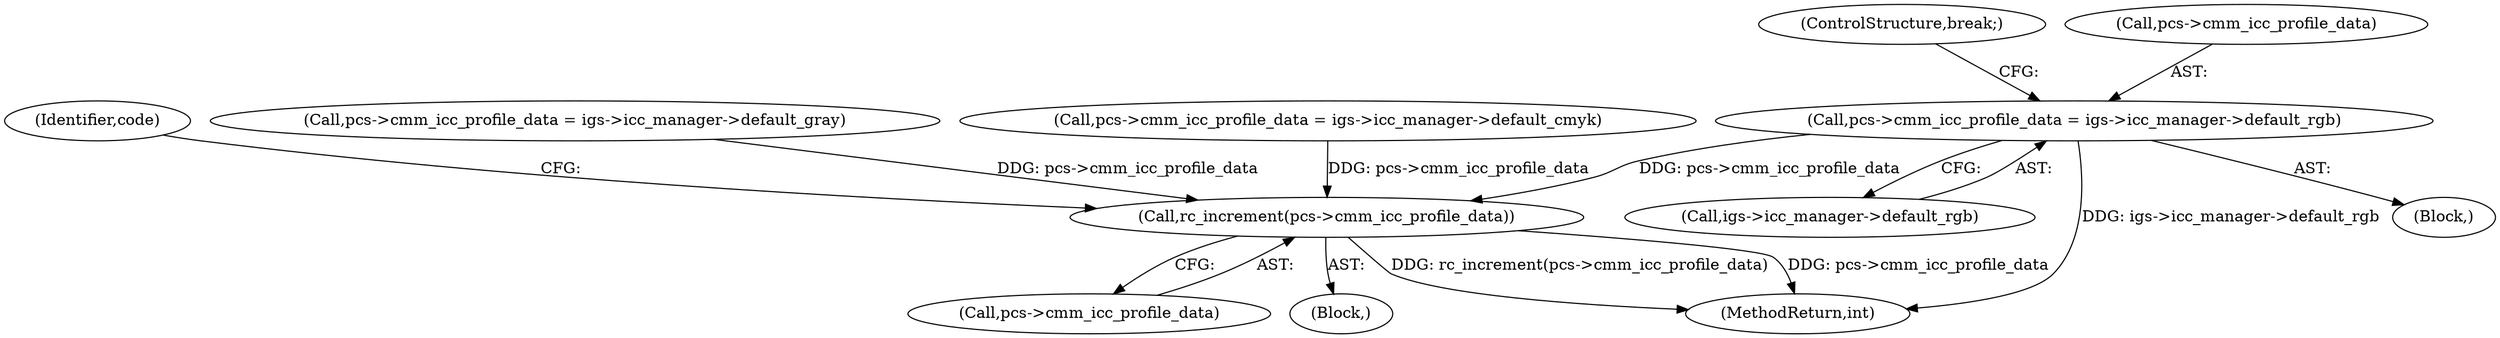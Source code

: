 digraph "0_ghostscript_67d760ab775dae4efe803b5944b0439aa3c0b04a@pointer" {
"1000531" [label="(Call,pcs->cmm_icc_profile_data = igs->icc_manager->default_rgb)"];
"1000570" [label="(Call,rc_increment(pcs->cmm_icc_profile_data))"];
"1000575" [label="(Identifier,code)"];
"1000570" [label="(Call,rc_increment(pcs->cmm_icc_profile_data))"];
"1000589" [label="(MethodReturn,int)"];
"1000571" [label="(Call,pcs->cmm_icc_profile_data)"];
"1000542" [label="(Call,pcs->cmm_icc_profile_data = igs->icc_manager->default_gray)"];
"1000540" [label="(ControlStructure,break;)"];
"1000529" [label="(Block,)"];
"1000532" [label="(Call,pcs->cmm_icc_profile_data)"];
"1000535" [label="(Call,igs->icc_manager->default_rgb)"];
"1000553" [label="(Call,pcs->cmm_icc_profile_data = igs->icc_manager->default_cmyk)"];
"1000524" [label="(Block,)"];
"1000531" [label="(Call,pcs->cmm_icc_profile_data = igs->icc_manager->default_rgb)"];
"1000531" -> "1000529"  [label="AST: "];
"1000531" -> "1000535"  [label="CFG: "];
"1000532" -> "1000531"  [label="AST: "];
"1000535" -> "1000531"  [label="AST: "];
"1000540" -> "1000531"  [label="CFG: "];
"1000531" -> "1000589"  [label="DDG: igs->icc_manager->default_rgb"];
"1000531" -> "1000570"  [label="DDG: pcs->cmm_icc_profile_data"];
"1000570" -> "1000524"  [label="AST: "];
"1000570" -> "1000571"  [label="CFG: "];
"1000571" -> "1000570"  [label="AST: "];
"1000575" -> "1000570"  [label="CFG: "];
"1000570" -> "1000589"  [label="DDG: pcs->cmm_icc_profile_data"];
"1000570" -> "1000589"  [label="DDG: rc_increment(pcs->cmm_icc_profile_data)"];
"1000553" -> "1000570"  [label="DDG: pcs->cmm_icc_profile_data"];
"1000542" -> "1000570"  [label="DDG: pcs->cmm_icc_profile_data"];
}
